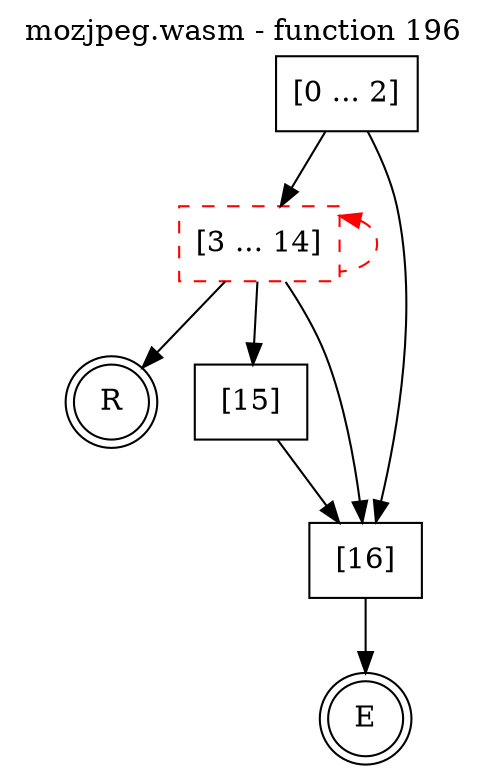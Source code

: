 digraph finite_state_machine {
    label = "mozjpeg.wasm - function 196"
    labelloc =  t
    labelfontsize = 16
    labelfontcolor = black
    labelfontname = "Helvetica"
    node [shape = doublecircle]; E R ;
    node [shape = box];
    node [shape=box, color=black, style=solid] 0[label="[0 ... 2]"]
    node [shape=box, color=red, style=dashed] 3[label="[3 ... 14]"]
    node [shape=box, color=black, style=solid] 15[label="[15]"]
    node [shape=box, color=black, style=solid] 16[label="[16]"]
    node [shape=box, color=black, style=solid] R[label="R"]
    0 -> 3;
    0 -> 16;
    3 -> 15;
    3 -> 16;
    3 -> R;
    3 -> 3[style="dashed" color="red" dir=back];
    15 -> 16;
    16 -> E;
}
